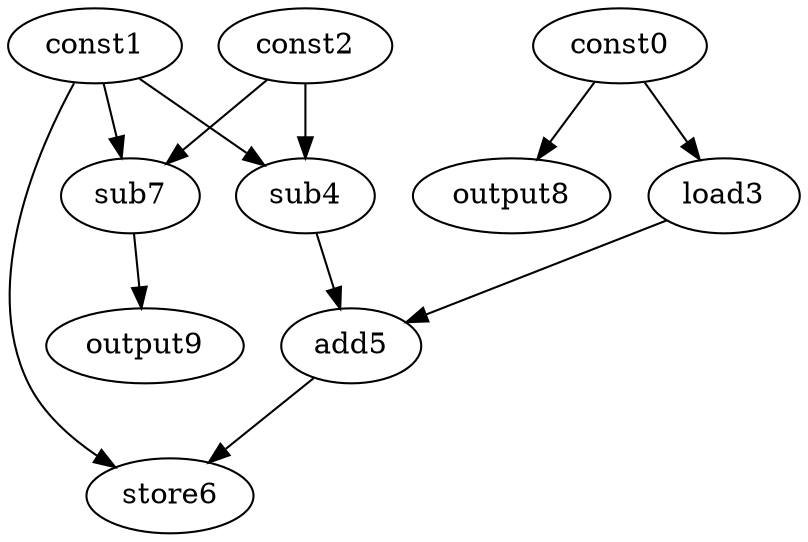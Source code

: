 digraph G { 
const0[opcode=const]; 
const1[opcode=const]; 
const2[opcode=const]; 
load3[opcode=load]; 
sub4[opcode=sub]; 
add5[opcode=add]; 
store6[opcode=store]; 
sub7[opcode=sub]; 
output8[opcode=output]; 
output9[opcode=output]; 
const0->load3[operand=0];
const1->sub4[operand=0];
const2->sub4[operand=1];
const1->sub7[operand=0];
const2->sub7[operand=1];
const0->output8[operand=0];
load3->add5[operand=0];
sub4->add5[operand=1];
sub7->output9[operand=0];
const1->store6[operand=0];
add5->store6[operand=1];
}
